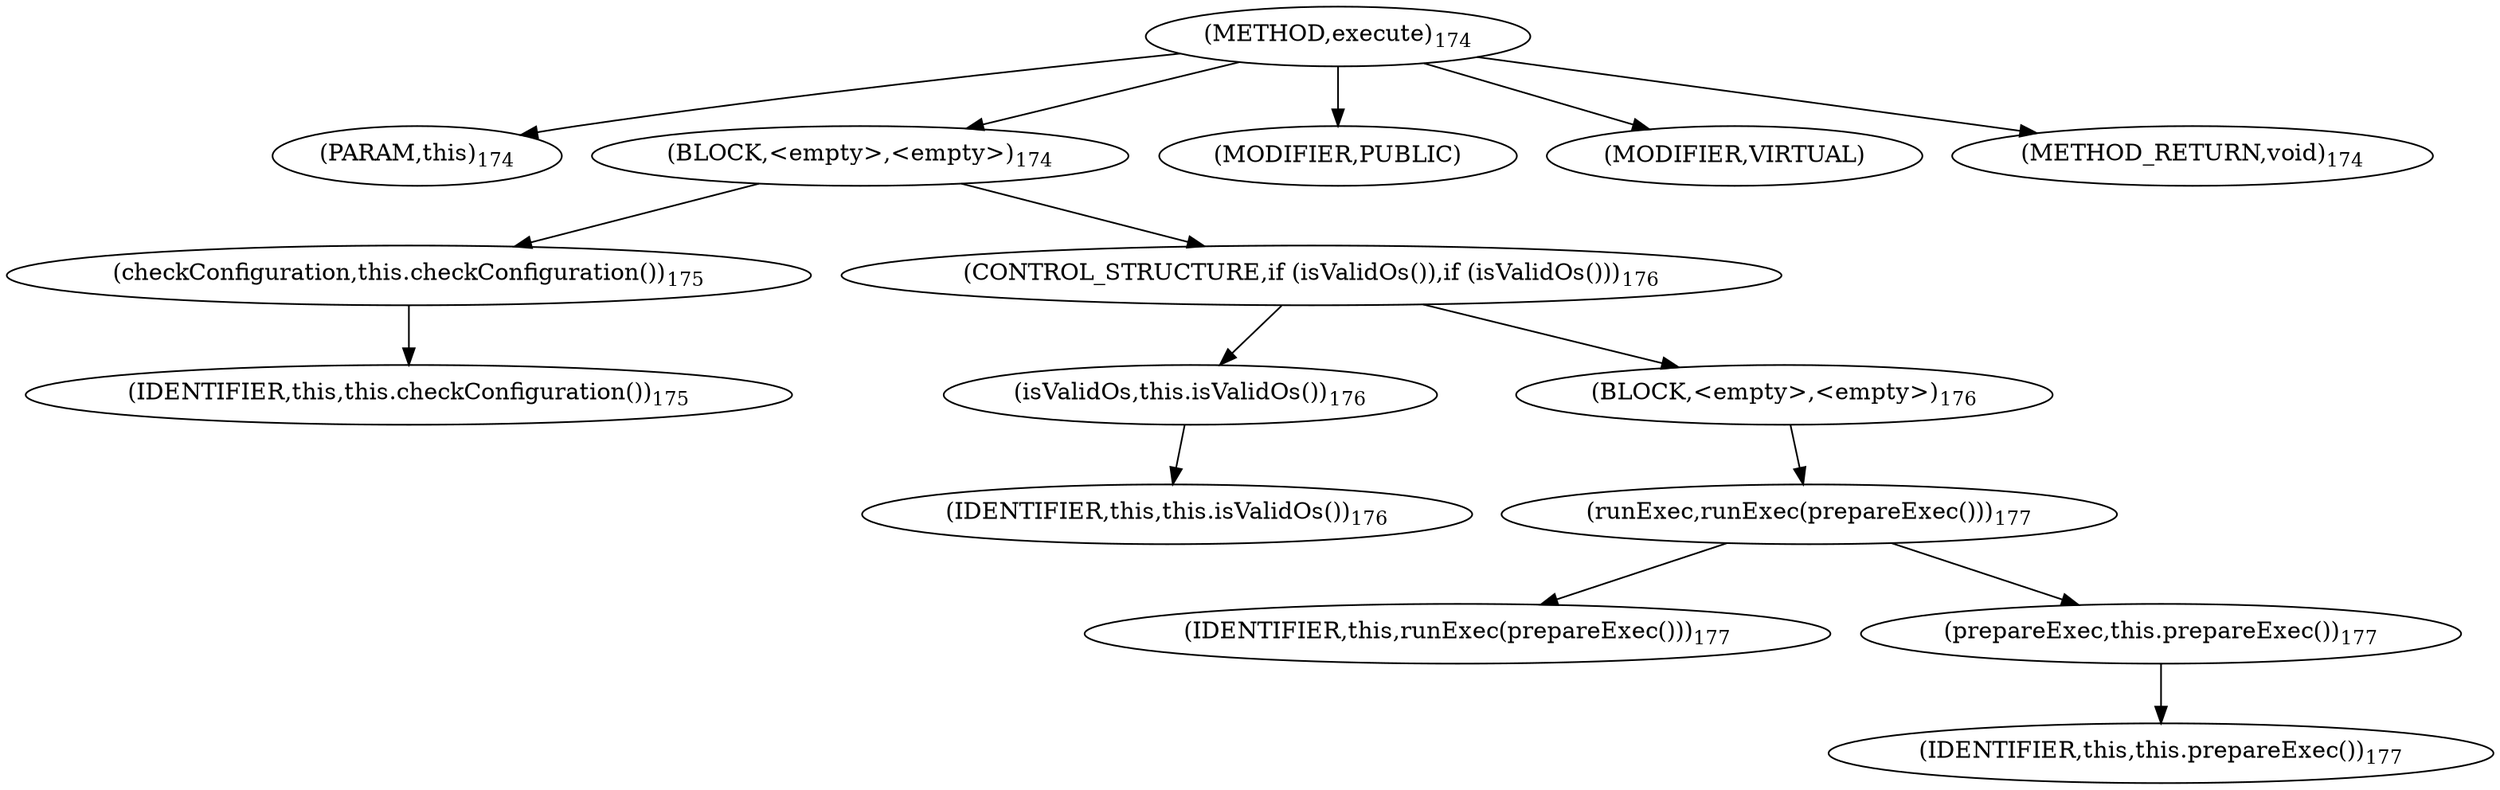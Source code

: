digraph "execute" {  
"223" [label = <(METHOD,execute)<SUB>174</SUB>> ]
"15" [label = <(PARAM,this)<SUB>174</SUB>> ]
"224" [label = <(BLOCK,&lt;empty&gt;,&lt;empty&gt;)<SUB>174</SUB>> ]
"225" [label = <(checkConfiguration,this.checkConfiguration())<SUB>175</SUB>> ]
"14" [label = <(IDENTIFIER,this,this.checkConfiguration())<SUB>175</SUB>> ]
"226" [label = <(CONTROL_STRUCTURE,if (isValidOs()),if (isValidOs()))<SUB>176</SUB>> ]
"227" [label = <(isValidOs,this.isValidOs())<SUB>176</SUB>> ]
"16" [label = <(IDENTIFIER,this,this.isValidOs())<SUB>176</SUB>> ]
"228" [label = <(BLOCK,&lt;empty&gt;,&lt;empty&gt;)<SUB>176</SUB>> ]
"229" [label = <(runExec,runExec(prepareExec()))<SUB>177</SUB>> ]
"18" [label = <(IDENTIFIER,this,runExec(prepareExec()))<SUB>177</SUB>> ]
"230" [label = <(prepareExec,this.prepareExec())<SUB>177</SUB>> ]
"17" [label = <(IDENTIFIER,this,this.prepareExec())<SUB>177</SUB>> ]
"231" [label = <(MODIFIER,PUBLIC)> ]
"232" [label = <(MODIFIER,VIRTUAL)> ]
"233" [label = <(METHOD_RETURN,void)<SUB>174</SUB>> ]
  "223" -> "15" 
  "223" -> "224" 
  "223" -> "231" 
  "223" -> "232" 
  "223" -> "233" 
  "224" -> "225" 
  "224" -> "226" 
  "225" -> "14" 
  "226" -> "227" 
  "226" -> "228" 
  "227" -> "16" 
  "228" -> "229" 
  "229" -> "18" 
  "229" -> "230" 
  "230" -> "17" 
}
